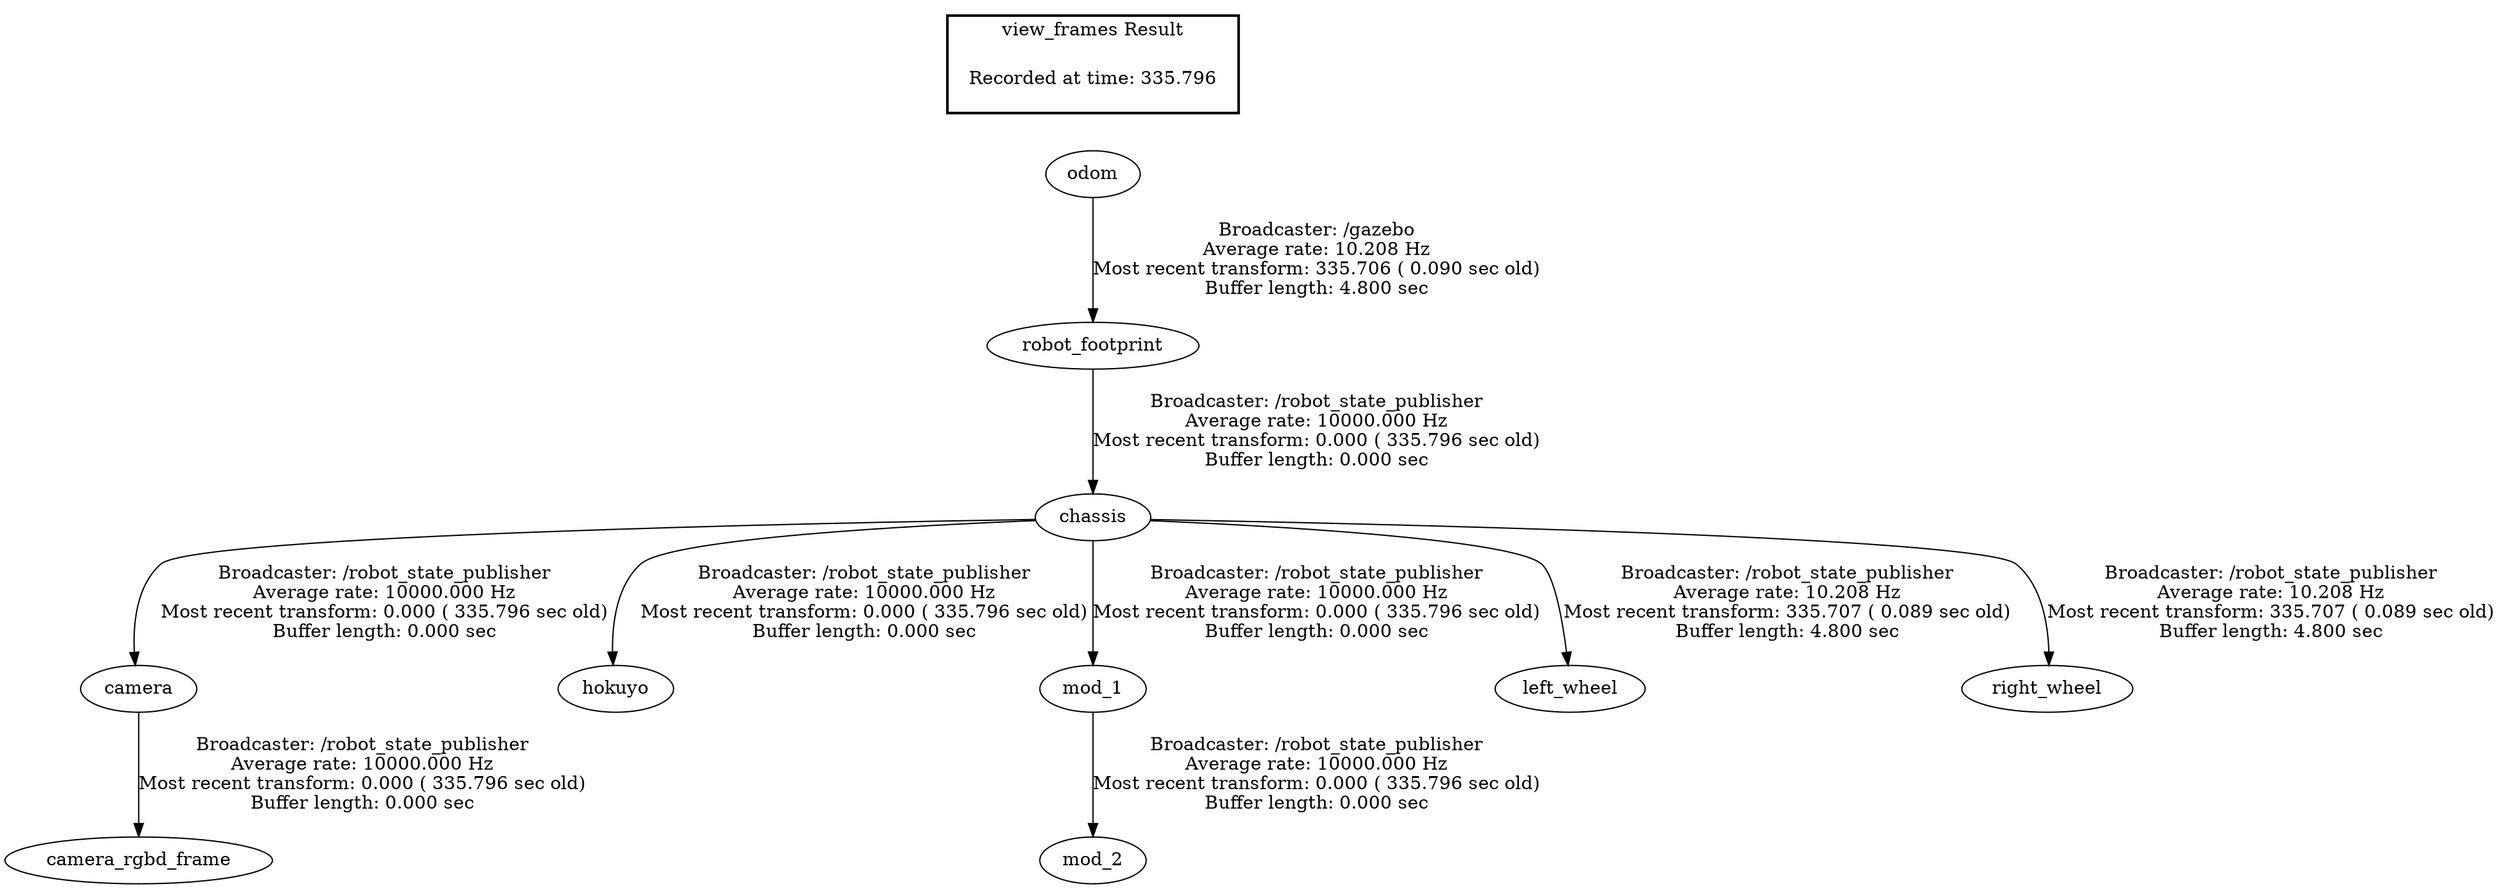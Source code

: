 digraph G {
"chassis" -> "camera"[label="Broadcaster: /robot_state_publisher\nAverage rate: 10000.000 Hz\nMost recent transform: 0.000 ( 335.796 sec old)\nBuffer length: 0.000 sec\n"];
"robot_footprint" -> "chassis"[label="Broadcaster: /robot_state_publisher\nAverage rate: 10000.000 Hz\nMost recent transform: 0.000 ( 335.796 sec old)\nBuffer length: 0.000 sec\n"];
"camera" -> "camera_rgbd_frame"[label="Broadcaster: /robot_state_publisher\nAverage rate: 10000.000 Hz\nMost recent transform: 0.000 ( 335.796 sec old)\nBuffer length: 0.000 sec\n"];
"chassis" -> "hokuyo"[label="Broadcaster: /robot_state_publisher\nAverage rate: 10000.000 Hz\nMost recent transform: 0.000 ( 335.796 sec old)\nBuffer length: 0.000 sec\n"];
"chassis" -> "mod_1"[label="Broadcaster: /robot_state_publisher\nAverage rate: 10000.000 Hz\nMost recent transform: 0.000 ( 335.796 sec old)\nBuffer length: 0.000 sec\n"];
"mod_1" -> "mod_2"[label="Broadcaster: /robot_state_publisher\nAverage rate: 10000.000 Hz\nMost recent transform: 0.000 ( 335.796 sec old)\nBuffer length: 0.000 sec\n"];
"odom" -> "robot_footprint"[label="Broadcaster: /gazebo\nAverage rate: 10.208 Hz\nMost recent transform: 335.706 ( 0.090 sec old)\nBuffer length: 4.800 sec\n"];
"chassis" -> "left_wheel"[label="Broadcaster: /robot_state_publisher\nAverage rate: 10.208 Hz\nMost recent transform: 335.707 ( 0.089 sec old)\nBuffer length: 4.800 sec\n"];
"chassis" -> "right_wheel"[label="Broadcaster: /robot_state_publisher\nAverage rate: 10.208 Hz\nMost recent transform: 335.707 ( 0.089 sec old)\nBuffer length: 4.800 sec\n"];
edge [style=invis];
 subgraph cluster_legend { style=bold; color=black; label ="view_frames Result";
"Recorded at time: 335.796"[ shape=plaintext ] ;
 }->"odom";
}